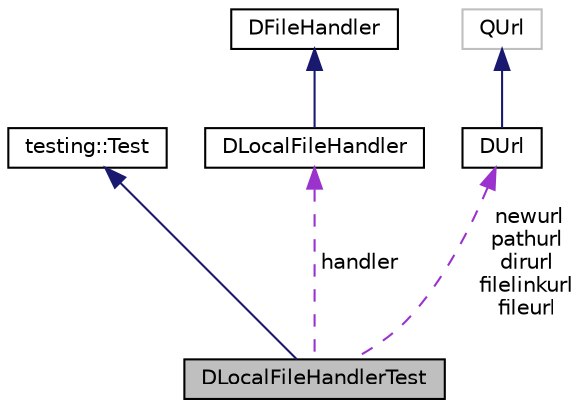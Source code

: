 digraph "DLocalFileHandlerTest"
{
  edge [fontname="Helvetica",fontsize="10",labelfontname="Helvetica",labelfontsize="10"];
  node [fontname="Helvetica",fontsize="10",shape=record];
  Node2 [label="DLocalFileHandlerTest",height=0.2,width=0.4,color="black", fillcolor="grey75", style="filled", fontcolor="black"];
  Node3 -> Node2 [dir="back",color="midnightblue",fontsize="10",style="solid",fontname="Helvetica"];
  Node3 [label="testing::Test",height=0.2,width=0.4,color="black", fillcolor="white", style="filled",URL="$classtesting_1_1_test.html"];
  Node4 -> Node2 [dir="back",color="darkorchid3",fontsize="10",style="dashed",label=" handler" ,fontname="Helvetica"];
  Node4 [label="DLocalFileHandler",height=0.2,width=0.4,color="black", fillcolor="white", style="filled",URL="$class_d_local_file_handler.html"];
  Node5 -> Node4 [dir="back",color="midnightblue",fontsize="10",style="solid",fontname="Helvetica"];
  Node5 [label="DFileHandler",height=0.2,width=0.4,color="black", fillcolor="white", style="filled",URL="$class_d_file_handler.html"];
  Node6 -> Node2 [dir="back",color="darkorchid3",fontsize="10",style="dashed",label=" newurl\npathurl\ndirurl\nfilelinkurl\nfileurl" ,fontname="Helvetica"];
  Node6 [label="DUrl",height=0.2,width=0.4,color="black", fillcolor="white", style="filled",URL="$class_d_url.html"];
  Node7 -> Node6 [dir="back",color="midnightblue",fontsize="10",style="solid",fontname="Helvetica"];
  Node7 [label="QUrl",height=0.2,width=0.4,color="grey75", fillcolor="white", style="filled"];
}
